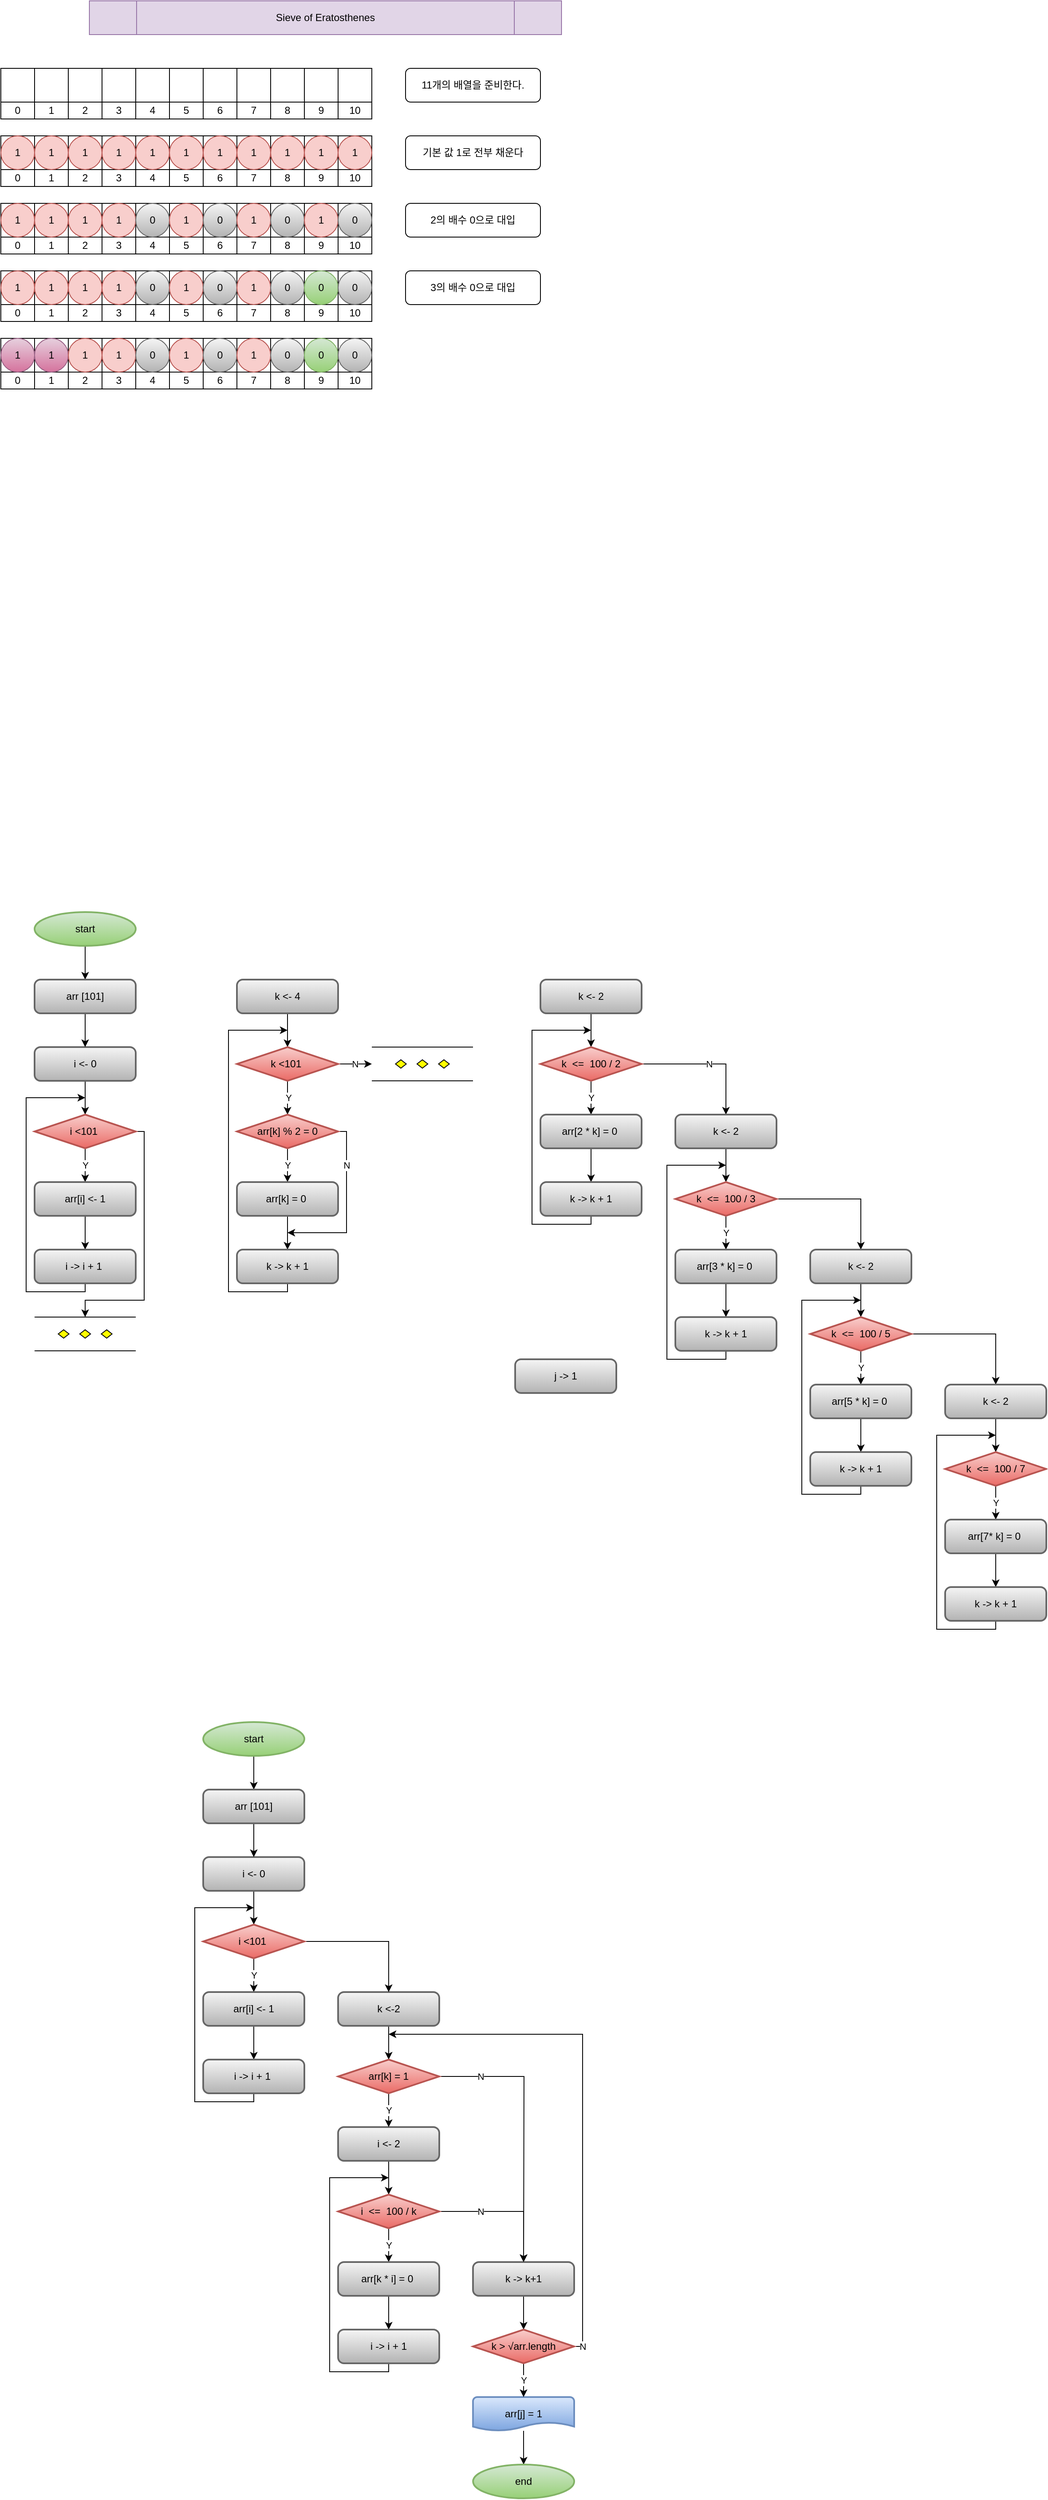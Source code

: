 <mxfile version="19.0.3" type="device"><diagram id="twWryWoqZ_xk3orUZ5Lu" name="Page-1"><mxGraphModel dx="1431" dy="825" grid="1" gridSize="10" guides="1" tooltips="1" connect="1" arrows="1" fold="1" page="1" pageScale="1" pageWidth="850" pageHeight="1100" math="0" shadow="0"><root><mxCell id="0"/><mxCell id="1" parent="0"/><mxCell id="_Xk-bJAE2_7DkqtTZj_q-1" value="Sieve of Eratosthenes" style="shape=process;whiteSpace=wrap;html=1;backgroundOutline=1;fillColor=#e1d5e7;strokeColor=#9673a6;" vertex="1" parent="1"><mxGeometry x="145" y="40" width="560" height="40" as="geometry"/></mxCell><mxCell id="_Xk-bJAE2_7DkqtTZj_q-2" value="" style="rounded=0;whiteSpace=wrap;html=1;" vertex="1" parent="1"><mxGeometry x="40" y="120" width="40" height="40" as="geometry"/></mxCell><mxCell id="_Xk-bJAE2_7DkqtTZj_q-3" value="0" style="rounded=0;whiteSpace=wrap;html=1;" vertex="1" parent="1"><mxGeometry x="40" y="160" width="40" height="20" as="geometry"/></mxCell><mxCell id="_Xk-bJAE2_7DkqtTZj_q-4" value="" style="rounded=0;whiteSpace=wrap;html=1;" vertex="1" parent="1"><mxGeometry x="80" y="120" width="40" height="40" as="geometry"/></mxCell><mxCell id="_Xk-bJAE2_7DkqtTZj_q-5" value="1" style="rounded=0;whiteSpace=wrap;html=1;" vertex="1" parent="1"><mxGeometry x="80" y="160" width="40" height="20" as="geometry"/></mxCell><mxCell id="_Xk-bJAE2_7DkqtTZj_q-6" value="" style="rounded=0;whiteSpace=wrap;html=1;" vertex="1" parent="1"><mxGeometry x="120" y="120" width="40" height="40" as="geometry"/></mxCell><mxCell id="_Xk-bJAE2_7DkqtTZj_q-7" value="2" style="rounded=0;whiteSpace=wrap;html=1;" vertex="1" parent="1"><mxGeometry x="120" y="160" width="40" height="20" as="geometry"/></mxCell><mxCell id="_Xk-bJAE2_7DkqtTZj_q-8" value="" style="rounded=0;whiteSpace=wrap;html=1;" vertex="1" parent="1"><mxGeometry x="160" y="120" width="40" height="40" as="geometry"/></mxCell><mxCell id="_Xk-bJAE2_7DkqtTZj_q-9" value="3" style="rounded=0;whiteSpace=wrap;html=1;" vertex="1" parent="1"><mxGeometry x="160" y="160" width="40" height="20" as="geometry"/></mxCell><mxCell id="_Xk-bJAE2_7DkqtTZj_q-10" value="" style="rounded=0;whiteSpace=wrap;html=1;" vertex="1" parent="1"><mxGeometry x="200" y="120" width="40" height="40" as="geometry"/></mxCell><mxCell id="_Xk-bJAE2_7DkqtTZj_q-11" value="4" style="rounded=0;whiteSpace=wrap;html=1;" vertex="1" parent="1"><mxGeometry x="200" y="160" width="40" height="20" as="geometry"/></mxCell><mxCell id="_Xk-bJAE2_7DkqtTZj_q-12" value="" style="rounded=0;whiteSpace=wrap;html=1;" vertex="1" parent="1"><mxGeometry x="240" y="120" width="40" height="40" as="geometry"/></mxCell><mxCell id="_Xk-bJAE2_7DkqtTZj_q-13" value="5" style="rounded=0;whiteSpace=wrap;html=1;" vertex="1" parent="1"><mxGeometry x="240" y="160" width="40" height="20" as="geometry"/></mxCell><mxCell id="_Xk-bJAE2_7DkqtTZj_q-14" value="" style="rounded=0;whiteSpace=wrap;html=1;" vertex="1" parent="1"><mxGeometry x="280" y="120" width="40" height="40" as="geometry"/></mxCell><mxCell id="_Xk-bJAE2_7DkqtTZj_q-15" value="6" style="rounded=0;whiteSpace=wrap;html=1;" vertex="1" parent="1"><mxGeometry x="280" y="160" width="40" height="20" as="geometry"/></mxCell><mxCell id="_Xk-bJAE2_7DkqtTZj_q-16" value="" style="rounded=0;whiteSpace=wrap;html=1;" vertex="1" parent="1"><mxGeometry x="320" y="120" width="40" height="40" as="geometry"/></mxCell><mxCell id="_Xk-bJAE2_7DkqtTZj_q-17" value="7" style="rounded=0;whiteSpace=wrap;html=1;" vertex="1" parent="1"><mxGeometry x="320" y="160" width="40" height="20" as="geometry"/></mxCell><mxCell id="_Xk-bJAE2_7DkqtTZj_q-18" value="" style="rounded=0;whiteSpace=wrap;html=1;" vertex="1" parent="1"><mxGeometry x="360" y="120" width="40" height="40" as="geometry"/></mxCell><mxCell id="_Xk-bJAE2_7DkqtTZj_q-19" value="8" style="rounded=0;whiteSpace=wrap;html=1;" vertex="1" parent="1"><mxGeometry x="360" y="160" width="40" height="20" as="geometry"/></mxCell><mxCell id="_Xk-bJAE2_7DkqtTZj_q-20" value="" style="rounded=0;whiteSpace=wrap;html=1;" vertex="1" parent="1"><mxGeometry x="400" y="120" width="40" height="40" as="geometry"/></mxCell><mxCell id="_Xk-bJAE2_7DkqtTZj_q-21" value="9" style="rounded=0;whiteSpace=wrap;html=1;" vertex="1" parent="1"><mxGeometry x="400" y="160" width="40" height="20" as="geometry"/></mxCell><mxCell id="_Xk-bJAE2_7DkqtTZj_q-22" value="" style="rounded=0;whiteSpace=wrap;html=1;" vertex="1" parent="1"><mxGeometry x="440" y="120" width="40" height="40" as="geometry"/></mxCell><mxCell id="_Xk-bJAE2_7DkqtTZj_q-23" value="10" style="rounded=0;whiteSpace=wrap;html=1;" vertex="1" parent="1"><mxGeometry x="440" y="160" width="40" height="20" as="geometry"/></mxCell><mxCell id="_Xk-bJAE2_7DkqtTZj_q-42" value="" style="rounded=0;whiteSpace=wrap;html=1;" vertex="1" parent="1"><mxGeometry x="40" y="200" width="40" height="40" as="geometry"/></mxCell><mxCell id="_Xk-bJAE2_7DkqtTZj_q-43" value="0" style="rounded=0;whiteSpace=wrap;html=1;" vertex="1" parent="1"><mxGeometry x="40" y="240" width="40" height="20" as="geometry"/></mxCell><mxCell id="_Xk-bJAE2_7DkqtTZj_q-44" value="" style="rounded=0;whiteSpace=wrap;html=1;" vertex="1" parent="1"><mxGeometry x="80" y="200" width="40" height="40" as="geometry"/></mxCell><mxCell id="_Xk-bJAE2_7DkqtTZj_q-45" value="1" style="rounded=0;whiteSpace=wrap;html=1;" vertex="1" parent="1"><mxGeometry x="80" y="240" width="40" height="20" as="geometry"/></mxCell><mxCell id="_Xk-bJAE2_7DkqtTZj_q-46" value="" style="rounded=0;whiteSpace=wrap;html=1;" vertex="1" parent="1"><mxGeometry x="120" y="200" width="40" height="40" as="geometry"/></mxCell><mxCell id="_Xk-bJAE2_7DkqtTZj_q-47" value="2" style="rounded=0;whiteSpace=wrap;html=1;" vertex="1" parent="1"><mxGeometry x="120" y="240" width="40" height="20" as="geometry"/></mxCell><mxCell id="_Xk-bJAE2_7DkqtTZj_q-48" value="" style="rounded=0;whiteSpace=wrap;html=1;" vertex="1" parent="1"><mxGeometry x="160" y="200" width="40" height="40" as="geometry"/></mxCell><mxCell id="_Xk-bJAE2_7DkqtTZj_q-49" value="3" style="rounded=0;whiteSpace=wrap;html=1;" vertex="1" parent="1"><mxGeometry x="160" y="240" width="40" height="20" as="geometry"/></mxCell><mxCell id="_Xk-bJAE2_7DkqtTZj_q-50" value="" style="rounded=0;whiteSpace=wrap;html=1;" vertex="1" parent="1"><mxGeometry x="200" y="200" width="40" height="40" as="geometry"/></mxCell><mxCell id="_Xk-bJAE2_7DkqtTZj_q-51" value="4" style="rounded=0;whiteSpace=wrap;html=1;" vertex="1" parent="1"><mxGeometry x="200" y="240" width="40" height="20" as="geometry"/></mxCell><mxCell id="_Xk-bJAE2_7DkqtTZj_q-52" value="" style="rounded=0;whiteSpace=wrap;html=1;" vertex="1" parent="1"><mxGeometry x="240" y="200" width="40" height="40" as="geometry"/></mxCell><mxCell id="_Xk-bJAE2_7DkqtTZj_q-53" value="5" style="rounded=0;whiteSpace=wrap;html=1;" vertex="1" parent="1"><mxGeometry x="240" y="240" width="40" height="20" as="geometry"/></mxCell><mxCell id="_Xk-bJAE2_7DkqtTZj_q-54" value="" style="rounded=0;whiteSpace=wrap;html=1;" vertex="1" parent="1"><mxGeometry x="280" y="200" width="40" height="40" as="geometry"/></mxCell><mxCell id="_Xk-bJAE2_7DkqtTZj_q-55" value="6" style="rounded=0;whiteSpace=wrap;html=1;" vertex="1" parent="1"><mxGeometry x="280" y="240" width="40" height="20" as="geometry"/></mxCell><mxCell id="_Xk-bJAE2_7DkqtTZj_q-56" value="" style="rounded=0;whiteSpace=wrap;html=1;" vertex="1" parent="1"><mxGeometry x="320" y="200" width="40" height="40" as="geometry"/></mxCell><mxCell id="_Xk-bJAE2_7DkqtTZj_q-57" value="7" style="rounded=0;whiteSpace=wrap;html=1;" vertex="1" parent="1"><mxGeometry x="320" y="240" width="40" height="20" as="geometry"/></mxCell><mxCell id="_Xk-bJAE2_7DkqtTZj_q-58" value="" style="rounded=0;whiteSpace=wrap;html=1;" vertex="1" parent="1"><mxGeometry x="360" y="200" width="40" height="40" as="geometry"/></mxCell><mxCell id="_Xk-bJAE2_7DkqtTZj_q-59" value="8" style="rounded=0;whiteSpace=wrap;html=1;" vertex="1" parent="1"><mxGeometry x="360" y="240" width="40" height="20" as="geometry"/></mxCell><mxCell id="_Xk-bJAE2_7DkqtTZj_q-60" value="" style="rounded=0;whiteSpace=wrap;html=1;" vertex="1" parent="1"><mxGeometry x="400" y="200" width="40" height="40" as="geometry"/></mxCell><mxCell id="_Xk-bJAE2_7DkqtTZj_q-61" value="9" style="rounded=0;whiteSpace=wrap;html=1;" vertex="1" parent="1"><mxGeometry x="400" y="240" width="40" height="20" as="geometry"/></mxCell><mxCell id="_Xk-bJAE2_7DkqtTZj_q-62" value="" style="rounded=0;whiteSpace=wrap;html=1;" vertex="1" parent="1"><mxGeometry x="440" y="200" width="40" height="40" as="geometry"/></mxCell><mxCell id="_Xk-bJAE2_7DkqtTZj_q-63" value="10" style="rounded=0;whiteSpace=wrap;html=1;" vertex="1" parent="1"><mxGeometry x="440" y="240" width="40" height="20" as="geometry"/></mxCell><mxCell id="_Xk-bJAE2_7DkqtTZj_q-64" value="1" style="ellipse;whiteSpace=wrap;html=1;aspect=fixed;fillColor=#f8cecc;strokeColor=#b85450;" vertex="1" parent="1"><mxGeometry x="40" y="200" width="40" height="40" as="geometry"/></mxCell><mxCell id="_Xk-bJAE2_7DkqtTZj_q-65" value="1" style="ellipse;whiteSpace=wrap;html=1;aspect=fixed;fillColor=#f8cecc;strokeColor=#b85450;" vertex="1" parent="1"><mxGeometry x="80" y="200" width="40" height="40" as="geometry"/></mxCell><mxCell id="_Xk-bJAE2_7DkqtTZj_q-66" value="1" style="ellipse;whiteSpace=wrap;html=1;aspect=fixed;fillColor=#f8cecc;strokeColor=#b85450;" vertex="1" parent="1"><mxGeometry x="120" y="200" width="40" height="40" as="geometry"/></mxCell><mxCell id="_Xk-bJAE2_7DkqtTZj_q-67" value="1" style="ellipse;whiteSpace=wrap;html=1;aspect=fixed;fillColor=#f8cecc;strokeColor=#b85450;" vertex="1" parent="1"><mxGeometry x="160" y="200" width="40" height="40" as="geometry"/></mxCell><mxCell id="_Xk-bJAE2_7DkqtTZj_q-68" value="1" style="ellipse;whiteSpace=wrap;html=1;aspect=fixed;fillColor=#f8cecc;strokeColor=#b85450;" vertex="1" parent="1"><mxGeometry x="200" y="200" width="40" height="40" as="geometry"/></mxCell><mxCell id="_Xk-bJAE2_7DkqtTZj_q-69" value="1" style="ellipse;whiteSpace=wrap;html=1;aspect=fixed;fillColor=#f8cecc;strokeColor=#b85450;" vertex="1" parent="1"><mxGeometry x="240" y="200" width="40" height="40" as="geometry"/></mxCell><mxCell id="_Xk-bJAE2_7DkqtTZj_q-70" value="1" style="ellipse;whiteSpace=wrap;html=1;aspect=fixed;fillColor=#f8cecc;strokeColor=#b85450;" vertex="1" parent="1"><mxGeometry x="280" y="200" width="40" height="40" as="geometry"/></mxCell><mxCell id="_Xk-bJAE2_7DkqtTZj_q-71" value="1" style="ellipse;whiteSpace=wrap;html=1;aspect=fixed;fillColor=#f8cecc;strokeColor=#b85450;" vertex="1" parent="1"><mxGeometry x="320" y="200" width="40" height="40" as="geometry"/></mxCell><mxCell id="_Xk-bJAE2_7DkqtTZj_q-72" value="1" style="ellipse;whiteSpace=wrap;html=1;aspect=fixed;fillColor=#f8cecc;strokeColor=#b85450;" vertex="1" parent="1"><mxGeometry x="360" y="200" width="40" height="40" as="geometry"/></mxCell><mxCell id="_Xk-bJAE2_7DkqtTZj_q-73" value="1" style="ellipse;whiteSpace=wrap;html=1;aspect=fixed;fillColor=#f8cecc;strokeColor=#b85450;" vertex="1" parent="1"><mxGeometry x="400" y="200" width="40" height="40" as="geometry"/></mxCell><mxCell id="_Xk-bJAE2_7DkqtTZj_q-74" value="1" style="ellipse;whiteSpace=wrap;html=1;aspect=fixed;fillColor=#f8cecc;strokeColor=#b85450;" vertex="1" parent="1"><mxGeometry x="440" y="200" width="40" height="40" as="geometry"/></mxCell><mxCell id="_Xk-bJAE2_7DkqtTZj_q-85" value="" style="rounded=0;whiteSpace=wrap;html=1;" vertex="1" parent="1"><mxGeometry x="40" y="280" width="40" height="40" as="geometry"/></mxCell><mxCell id="_Xk-bJAE2_7DkqtTZj_q-86" value="0" style="rounded=0;whiteSpace=wrap;html=1;" vertex="1" parent="1"><mxGeometry x="40" y="320" width="40" height="20" as="geometry"/></mxCell><mxCell id="_Xk-bJAE2_7DkqtTZj_q-87" value="" style="rounded=0;whiteSpace=wrap;html=1;" vertex="1" parent="1"><mxGeometry x="80" y="280" width="40" height="40" as="geometry"/></mxCell><mxCell id="_Xk-bJAE2_7DkqtTZj_q-88" value="1" style="rounded=0;whiteSpace=wrap;html=1;" vertex="1" parent="1"><mxGeometry x="80" y="320" width="40" height="20" as="geometry"/></mxCell><mxCell id="_Xk-bJAE2_7DkqtTZj_q-89" value="" style="rounded=0;whiteSpace=wrap;html=1;" vertex="1" parent="1"><mxGeometry x="120" y="280" width="40" height="40" as="geometry"/></mxCell><mxCell id="_Xk-bJAE2_7DkqtTZj_q-90" value="2" style="rounded=0;whiteSpace=wrap;html=1;" vertex="1" parent="1"><mxGeometry x="120" y="320" width="40" height="20" as="geometry"/></mxCell><mxCell id="_Xk-bJAE2_7DkqtTZj_q-91" value="" style="rounded=0;whiteSpace=wrap;html=1;" vertex="1" parent="1"><mxGeometry x="160" y="280" width="40" height="40" as="geometry"/></mxCell><mxCell id="_Xk-bJAE2_7DkqtTZj_q-92" value="3" style="rounded=0;whiteSpace=wrap;html=1;" vertex="1" parent="1"><mxGeometry x="160" y="320" width="40" height="20" as="geometry"/></mxCell><mxCell id="_Xk-bJAE2_7DkqtTZj_q-93" value="" style="rounded=0;whiteSpace=wrap;html=1;" vertex="1" parent="1"><mxGeometry x="200" y="280" width="40" height="40" as="geometry"/></mxCell><mxCell id="_Xk-bJAE2_7DkqtTZj_q-94" value="4" style="rounded=0;whiteSpace=wrap;html=1;" vertex="1" parent="1"><mxGeometry x="200" y="320" width="40" height="20" as="geometry"/></mxCell><mxCell id="_Xk-bJAE2_7DkqtTZj_q-95" value="" style="rounded=0;whiteSpace=wrap;html=1;" vertex="1" parent="1"><mxGeometry x="240" y="280" width="40" height="40" as="geometry"/></mxCell><mxCell id="_Xk-bJAE2_7DkqtTZj_q-96" value="5" style="rounded=0;whiteSpace=wrap;html=1;" vertex="1" parent="1"><mxGeometry x="240" y="320" width="40" height="20" as="geometry"/></mxCell><mxCell id="_Xk-bJAE2_7DkqtTZj_q-97" value="" style="rounded=0;whiteSpace=wrap;html=1;" vertex="1" parent="1"><mxGeometry x="280" y="280" width="40" height="40" as="geometry"/></mxCell><mxCell id="_Xk-bJAE2_7DkqtTZj_q-98" value="6" style="rounded=0;whiteSpace=wrap;html=1;" vertex="1" parent="1"><mxGeometry x="280" y="320" width="40" height="20" as="geometry"/></mxCell><mxCell id="_Xk-bJAE2_7DkqtTZj_q-99" value="" style="rounded=0;whiteSpace=wrap;html=1;" vertex="1" parent="1"><mxGeometry x="320" y="280" width="40" height="40" as="geometry"/></mxCell><mxCell id="_Xk-bJAE2_7DkqtTZj_q-100" value="7" style="rounded=0;whiteSpace=wrap;html=1;" vertex="1" parent="1"><mxGeometry x="320" y="320" width="40" height="20" as="geometry"/></mxCell><mxCell id="_Xk-bJAE2_7DkqtTZj_q-101" value="" style="rounded=0;whiteSpace=wrap;html=1;" vertex="1" parent="1"><mxGeometry x="360" y="280" width="40" height="40" as="geometry"/></mxCell><mxCell id="_Xk-bJAE2_7DkqtTZj_q-102" value="8" style="rounded=0;whiteSpace=wrap;html=1;" vertex="1" parent="1"><mxGeometry x="360" y="320" width="40" height="20" as="geometry"/></mxCell><mxCell id="_Xk-bJAE2_7DkqtTZj_q-103" value="" style="rounded=0;whiteSpace=wrap;html=1;" vertex="1" parent="1"><mxGeometry x="400" y="280" width="40" height="40" as="geometry"/></mxCell><mxCell id="_Xk-bJAE2_7DkqtTZj_q-104" value="9" style="rounded=0;whiteSpace=wrap;html=1;" vertex="1" parent="1"><mxGeometry x="400" y="320" width="40" height="20" as="geometry"/></mxCell><mxCell id="_Xk-bJAE2_7DkqtTZj_q-105" value="" style="rounded=0;whiteSpace=wrap;html=1;" vertex="1" parent="1"><mxGeometry x="440" y="280" width="40" height="40" as="geometry"/></mxCell><mxCell id="_Xk-bJAE2_7DkqtTZj_q-106" value="10" style="rounded=0;whiteSpace=wrap;html=1;" vertex="1" parent="1"><mxGeometry x="440" y="320" width="40" height="20" as="geometry"/></mxCell><mxCell id="_Xk-bJAE2_7DkqtTZj_q-107" value="1" style="ellipse;whiteSpace=wrap;html=1;aspect=fixed;fillColor=#f8cecc;strokeColor=#b85450;" vertex="1" parent="1"><mxGeometry x="40" y="280" width="40" height="40" as="geometry"/></mxCell><mxCell id="_Xk-bJAE2_7DkqtTZj_q-108" value="1" style="ellipse;whiteSpace=wrap;html=1;aspect=fixed;fillColor=#f8cecc;strokeColor=#b85450;" vertex="1" parent="1"><mxGeometry x="80" y="280" width="40" height="40" as="geometry"/></mxCell><mxCell id="_Xk-bJAE2_7DkqtTZj_q-109" value="1" style="ellipse;whiteSpace=wrap;html=1;aspect=fixed;fillColor=#f8cecc;strokeColor=#b85450;" vertex="1" parent="1"><mxGeometry x="120" y="280" width="40" height="40" as="geometry"/></mxCell><mxCell id="_Xk-bJAE2_7DkqtTZj_q-110" value="1" style="ellipse;whiteSpace=wrap;html=1;aspect=fixed;fillColor=#f8cecc;strokeColor=#b85450;" vertex="1" parent="1"><mxGeometry x="160" y="280" width="40" height="40" as="geometry"/></mxCell><mxCell id="_Xk-bJAE2_7DkqtTZj_q-111" value="0" style="ellipse;whiteSpace=wrap;html=1;aspect=fixed;fillColor=#f5f5f5;strokeColor=#666666;gradientColor=#b3b3b3;" vertex="1" parent="1"><mxGeometry x="200" y="280" width="40" height="40" as="geometry"/></mxCell><mxCell id="_Xk-bJAE2_7DkqtTZj_q-112" value="1" style="ellipse;whiteSpace=wrap;html=1;aspect=fixed;fillColor=#f8cecc;strokeColor=#b85450;" vertex="1" parent="1"><mxGeometry x="240" y="280" width="40" height="40" as="geometry"/></mxCell><mxCell id="_Xk-bJAE2_7DkqtTZj_q-113" value="0" style="ellipse;whiteSpace=wrap;html=1;aspect=fixed;fillColor=#f5f5f5;strokeColor=#666666;gradientColor=#b3b3b3;" vertex="1" parent="1"><mxGeometry x="280" y="280" width="40" height="40" as="geometry"/></mxCell><mxCell id="_Xk-bJAE2_7DkqtTZj_q-114" value="1" style="ellipse;whiteSpace=wrap;html=1;aspect=fixed;fillColor=#f8cecc;strokeColor=#b85450;" vertex="1" parent="1"><mxGeometry x="320" y="280" width="40" height="40" as="geometry"/></mxCell><mxCell id="_Xk-bJAE2_7DkqtTZj_q-115" value="0" style="ellipse;whiteSpace=wrap;html=1;aspect=fixed;fillColor=#f5f5f5;strokeColor=#666666;gradientColor=#b3b3b3;" vertex="1" parent="1"><mxGeometry x="360" y="280" width="40" height="40" as="geometry"/></mxCell><mxCell id="_Xk-bJAE2_7DkqtTZj_q-116" value="1" style="ellipse;whiteSpace=wrap;html=1;aspect=fixed;fillColor=#f8cecc;strokeColor=#b85450;" vertex="1" parent="1"><mxGeometry x="400" y="280" width="40" height="40" as="geometry"/></mxCell><mxCell id="_Xk-bJAE2_7DkqtTZj_q-117" value="0" style="ellipse;whiteSpace=wrap;html=1;aspect=fixed;fillColor=#f5f5f5;strokeColor=#666666;gradientColor=#b3b3b3;" vertex="1" parent="1"><mxGeometry x="440" y="280" width="40" height="40" as="geometry"/></mxCell><mxCell id="_Xk-bJAE2_7DkqtTZj_q-118" value="" style="rounded=0;whiteSpace=wrap;html=1;" vertex="1" parent="1"><mxGeometry x="40" y="360" width="40" height="40" as="geometry"/></mxCell><mxCell id="_Xk-bJAE2_7DkqtTZj_q-119" value="0" style="rounded=0;whiteSpace=wrap;html=1;" vertex="1" parent="1"><mxGeometry x="40" y="400" width="40" height="20" as="geometry"/></mxCell><mxCell id="_Xk-bJAE2_7DkqtTZj_q-120" value="" style="rounded=0;whiteSpace=wrap;html=1;" vertex="1" parent="1"><mxGeometry x="80" y="360" width="40" height="40" as="geometry"/></mxCell><mxCell id="_Xk-bJAE2_7DkqtTZj_q-121" value="1" style="rounded=0;whiteSpace=wrap;html=1;" vertex="1" parent="1"><mxGeometry x="80" y="400" width="40" height="20" as="geometry"/></mxCell><mxCell id="_Xk-bJAE2_7DkqtTZj_q-122" value="" style="rounded=0;whiteSpace=wrap;html=1;" vertex="1" parent="1"><mxGeometry x="120" y="360" width="40" height="40" as="geometry"/></mxCell><mxCell id="_Xk-bJAE2_7DkqtTZj_q-123" value="2" style="rounded=0;whiteSpace=wrap;html=1;" vertex="1" parent="1"><mxGeometry x="120" y="400" width="40" height="20" as="geometry"/></mxCell><mxCell id="_Xk-bJAE2_7DkqtTZj_q-124" value="" style="rounded=0;whiteSpace=wrap;html=1;" vertex="1" parent="1"><mxGeometry x="160" y="360" width="40" height="40" as="geometry"/></mxCell><mxCell id="_Xk-bJAE2_7DkqtTZj_q-125" value="3" style="rounded=0;whiteSpace=wrap;html=1;" vertex="1" parent="1"><mxGeometry x="160" y="400" width="40" height="20" as="geometry"/></mxCell><mxCell id="_Xk-bJAE2_7DkqtTZj_q-126" value="" style="rounded=0;whiteSpace=wrap;html=1;" vertex="1" parent="1"><mxGeometry x="200" y="360" width="40" height="40" as="geometry"/></mxCell><mxCell id="_Xk-bJAE2_7DkqtTZj_q-127" value="4" style="rounded=0;whiteSpace=wrap;html=1;" vertex="1" parent="1"><mxGeometry x="200" y="400" width="40" height="20" as="geometry"/></mxCell><mxCell id="_Xk-bJAE2_7DkqtTZj_q-128" value="" style="rounded=0;whiteSpace=wrap;html=1;" vertex="1" parent="1"><mxGeometry x="240" y="360" width="40" height="40" as="geometry"/></mxCell><mxCell id="_Xk-bJAE2_7DkqtTZj_q-129" value="5" style="rounded=0;whiteSpace=wrap;html=1;" vertex="1" parent="1"><mxGeometry x="240" y="400" width="40" height="20" as="geometry"/></mxCell><mxCell id="_Xk-bJAE2_7DkqtTZj_q-130" value="" style="rounded=0;whiteSpace=wrap;html=1;" vertex="1" parent="1"><mxGeometry x="280" y="360" width="40" height="40" as="geometry"/></mxCell><mxCell id="_Xk-bJAE2_7DkqtTZj_q-131" value="6" style="rounded=0;whiteSpace=wrap;html=1;" vertex="1" parent="1"><mxGeometry x="280" y="400" width="40" height="20" as="geometry"/></mxCell><mxCell id="_Xk-bJAE2_7DkqtTZj_q-132" value="" style="rounded=0;whiteSpace=wrap;html=1;" vertex="1" parent="1"><mxGeometry x="320" y="360" width="40" height="40" as="geometry"/></mxCell><mxCell id="_Xk-bJAE2_7DkqtTZj_q-133" value="7" style="rounded=0;whiteSpace=wrap;html=1;" vertex="1" parent="1"><mxGeometry x="320" y="400" width="40" height="20" as="geometry"/></mxCell><mxCell id="_Xk-bJAE2_7DkqtTZj_q-134" value="" style="rounded=0;whiteSpace=wrap;html=1;" vertex="1" parent="1"><mxGeometry x="360" y="360" width="40" height="40" as="geometry"/></mxCell><mxCell id="_Xk-bJAE2_7DkqtTZj_q-135" value="8" style="rounded=0;whiteSpace=wrap;html=1;" vertex="1" parent="1"><mxGeometry x="360" y="400" width="40" height="20" as="geometry"/></mxCell><mxCell id="_Xk-bJAE2_7DkqtTZj_q-136" value="" style="rounded=0;whiteSpace=wrap;html=1;" vertex="1" parent="1"><mxGeometry x="400" y="360" width="40" height="40" as="geometry"/></mxCell><mxCell id="_Xk-bJAE2_7DkqtTZj_q-137" value="9" style="rounded=0;whiteSpace=wrap;html=1;" vertex="1" parent="1"><mxGeometry x="400" y="400" width="40" height="20" as="geometry"/></mxCell><mxCell id="_Xk-bJAE2_7DkqtTZj_q-138" value="" style="rounded=0;whiteSpace=wrap;html=1;" vertex="1" parent="1"><mxGeometry x="440" y="360" width="40" height="40" as="geometry"/></mxCell><mxCell id="_Xk-bJAE2_7DkqtTZj_q-139" value="10" style="rounded=0;whiteSpace=wrap;html=1;" vertex="1" parent="1"><mxGeometry x="440" y="400" width="40" height="20" as="geometry"/></mxCell><mxCell id="_Xk-bJAE2_7DkqtTZj_q-140" value="1" style="ellipse;whiteSpace=wrap;html=1;aspect=fixed;fillColor=#f8cecc;strokeColor=#b85450;" vertex="1" parent="1"><mxGeometry x="40" y="360" width="40" height="40" as="geometry"/></mxCell><mxCell id="_Xk-bJAE2_7DkqtTZj_q-141" value="1" style="ellipse;whiteSpace=wrap;html=1;aspect=fixed;fillColor=#f8cecc;strokeColor=#b85450;" vertex="1" parent="1"><mxGeometry x="80" y="360" width="40" height="40" as="geometry"/></mxCell><mxCell id="_Xk-bJAE2_7DkqtTZj_q-142" value="1" style="ellipse;whiteSpace=wrap;html=1;aspect=fixed;fillColor=#f8cecc;strokeColor=#b85450;" vertex="1" parent="1"><mxGeometry x="120" y="360" width="40" height="40" as="geometry"/></mxCell><mxCell id="_Xk-bJAE2_7DkqtTZj_q-143" value="1" style="ellipse;whiteSpace=wrap;html=1;aspect=fixed;fillColor=#f8cecc;strokeColor=#b85450;" vertex="1" parent="1"><mxGeometry x="160" y="360" width="40" height="40" as="geometry"/></mxCell><mxCell id="_Xk-bJAE2_7DkqtTZj_q-144" value="0" style="ellipse;whiteSpace=wrap;html=1;aspect=fixed;fillColor=#f5f5f5;strokeColor=#666666;gradientColor=#b3b3b3;" vertex="1" parent="1"><mxGeometry x="200" y="360" width="40" height="40" as="geometry"/></mxCell><mxCell id="_Xk-bJAE2_7DkqtTZj_q-145" value="1" style="ellipse;whiteSpace=wrap;html=1;aspect=fixed;fillColor=#f8cecc;strokeColor=#b85450;" vertex="1" parent="1"><mxGeometry x="240" y="360" width="40" height="40" as="geometry"/></mxCell><mxCell id="_Xk-bJAE2_7DkqtTZj_q-146" value="0" style="ellipse;whiteSpace=wrap;html=1;aspect=fixed;fillColor=#f5f5f5;strokeColor=#666666;gradientColor=#b3b3b3;" vertex="1" parent="1"><mxGeometry x="280" y="360" width="40" height="40" as="geometry"/></mxCell><mxCell id="_Xk-bJAE2_7DkqtTZj_q-147" value="1" style="ellipse;whiteSpace=wrap;html=1;aspect=fixed;fillColor=#f8cecc;strokeColor=#b85450;" vertex="1" parent="1"><mxGeometry x="320" y="360" width="40" height="40" as="geometry"/></mxCell><mxCell id="_Xk-bJAE2_7DkqtTZj_q-148" value="0" style="ellipse;whiteSpace=wrap;html=1;aspect=fixed;fillColor=#f5f5f5;strokeColor=#666666;gradientColor=#b3b3b3;" vertex="1" parent="1"><mxGeometry x="360" y="360" width="40" height="40" as="geometry"/></mxCell><mxCell id="_Xk-bJAE2_7DkqtTZj_q-149" value="0" style="ellipse;whiteSpace=wrap;html=1;aspect=fixed;fillColor=#d5e8d4;strokeColor=#82b366;gradientColor=#97d077;" vertex="1" parent="1"><mxGeometry x="400" y="360" width="40" height="40" as="geometry"/></mxCell><mxCell id="_Xk-bJAE2_7DkqtTZj_q-150" value="0" style="ellipse;whiteSpace=wrap;html=1;aspect=fixed;fillColor=#f5f5f5;strokeColor=#666666;gradientColor=#b3b3b3;" vertex="1" parent="1"><mxGeometry x="440" y="360" width="40" height="40" as="geometry"/></mxCell><mxCell id="_Xk-bJAE2_7DkqtTZj_q-151" value="2의 배수 0으로 대입" style="rounded=1;whiteSpace=wrap;html=1;" vertex="1" parent="1"><mxGeometry x="520" y="280" width="160" height="40" as="geometry"/></mxCell><mxCell id="_Xk-bJAE2_7DkqtTZj_q-152" value="3의 배수 0으로 대입" style="rounded=1;whiteSpace=wrap;html=1;" vertex="1" parent="1"><mxGeometry x="520" y="360" width="160" height="40" as="geometry"/></mxCell><mxCell id="_Xk-bJAE2_7DkqtTZj_q-153" value="기본 값 1로 전부 채운다" style="rounded=1;whiteSpace=wrap;html=1;" vertex="1" parent="1"><mxGeometry x="520" y="200" width="160" height="40" as="geometry"/></mxCell><mxCell id="_Xk-bJAE2_7DkqtTZj_q-154" value="11개의 배열을 준비한다." style="rounded=1;whiteSpace=wrap;html=1;" vertex="1" parent="1"><mxGeometry x="520" y="120" width="160" height="40" as="geometry"/></mxCell><mxCell id="_Xk-bJAE2_7DkqtTZj_q-155" value="" style="rounded=0;whiteSpace=wrap;html=1;" vertex="1" parent="1"><mxGeometry x="40" y="440" width="40" height="40" as="geometry"/></mxCell><mxCell id="_Xk-bJAE2_7DkqtTZj_q-156" value="0" style="rounded=0;whiteSpace=wrap;html=1;" vertex="1" parent="1"><mxGeometry x="40" y="480" width="40" height="20" as="geometry"/></mxCell><mxCell id="_Xk-bJAE2_7DkqtTZj_q-157" value="" style="rounded=0;whiteSpace=wrap;html=1;" vertex="1" parent="1"><mxGeometry x="80" y="440" width="40" height="40" as="geometry"/></mxCell><mxCell id="_Xk-bJAE2_7DkqtTZj_q-158" value="1" style="rounded=0;whiteSpace=wrap;html=1;" vertex="1" parent="1"><mxGeometry x="80" y="480" width="40" height="20" as="geometry"/></mxCell><mxCell id="_Xk-bJAE2_7DkqtTZj_q-159" value="" style="rounded=0;whiteSpace=wrap;html=1;" vertex="1" parent="1"><mxGeometry x="120" y="440" width="40" height="40" as="geometry"/></mxCell><mxCell id="_Xk-bJAE2_7DkqtTZj_q-160" value="2" style="rounded=0;whiteSpace=wrap;html=1;" vertex="1" parent="1"><mxGeometry x="120" y="480" width="40" height="20" as="geometry"/></mxCell><mxCell id="_Xk-bJAE2_7DkqtTZj_q-161" value="" style="rounded=0;whiteSpace=wrap;html=1;" vertex="1" parent="1"><mxGeometry x="160" y="440" width="40" height="40" as="geometry"/></mxCell><mxCell id="_Xk-bJAE2_7DkqtTZj_q-162" value="3" style="rounded=0;whiteSpace=wrap;html=1;" vertex="1" parent="1"><mxGeometry x="160" y="480" width="40" height="20" as="geometry"/></mxCell><mxCell id="_Xk-bJAE2_7DkqtTZj_q-163" value="" style="rounded=0;whiteSpace=wrap;html=1;" vertex="1" parent="1"><mxGeometry x="200" y="440" width="40" height="40" as="geometry"/></mxCell><mxCell id="_Xk-bJAE2_7DkqtTZj_q-164" value="4" style="rounded=0;whiteSpace=wrap;html=1;" vertex="1" parent="1"><mxGeometry x="200" y="480" width="40" height="20" as="geometry"/></mxCell><mxCell id="_Xk-bJAE2_7DkqtTZj_q-165" value="" style="rounded=0;whiteSpace=wrap;html=1;" vertex="1" parent="1"><mxGeometry x="240" y="440" width="40" height="40" as="geometry"/></mxCell><mxCell id="_Xk-bJAE2_7DkqtTZj_q-166" value="5" style="rounded=0;whiteSpace=wrap;html=1;" vertex="1" parent="1"><mxGeometry x="240" y="480" width="40" height="20" as="geometry"/></mxCell><mxCell id="_Xk-bJAE2_7DkqtTZj_q-167" value="" style="rounded=0;whiteSpace=wrap;html=1;" vertex="1" parent="1"><mxGeometry x="280" y="440" width="40" height="40" as="geometry"/></mxCell><mxCell id="_Xk-bJAE2_7DkqtTZj_q-168" value="6" style="rounded=0;whiteSpace=wrap;html=1;" vertex="1" parent="1"><mxGeometry x="280" y="480" width="40" height="20" as="geometry"/></mxCell><mxCell id="_Xk-bJAE2_7DkqtTZj_q-169" value="" style="rounded=0;whiteSpace=wrap;html=1;" vertex="1" parent="1"><mxGeometry x="320" y="440" width="40" height="40" as="geometry"/></mxCell><mxCell id="_Xk-bJAE2_7DkqtTZj_q-170" value="7" style="rounded=0;whiteSpace=wrap;html=1;" vertex="1" parent="1"><mxGeometry x="320" y="480" width="40" height="20" as="geometry"/></mxCell><mxCell id="_Xk-bJAE2_7DkqtTZj_q-171" value="" style="rounded=0;whiteSpace=wrap;html=1;" vertex="1" parent="1"><mxGeometry x="360" y="440" width="40" height="40" as="geometry"/></mxCell><mxCell id="_Xk-bJAE2_7DkqtTZj_q-172" value="8" style="rounded=0;whiteSpace=wrap;html=1;" vertex="1" parent="1"><mxGeometry x="360" y="480" width="40" height="20" as="geometry"/></mxCell><mxCell id="_Xk-bJAE2_7DkqtTZj_q-173" value="" style="rounded=0;whiteSpace=wrap;html=1;" vertex="1" parent="1"><mxGeometry x="400" y="440" width="40" height="40" as="geometry"/></mxCell><mxCell id="_Xk-bJAE2_7DkqtTZj_q-174" value="9" style="rounded=0;whiteSpace=wrap;html=1;" vertex="1" parent="1"><mxGeometry x="400" y="480" width="40" height="20" as="geometry"/></mxCell><mxCell id="_Xk-bJAE2_7DkqtTZj_q-175" value="" style="rounded=0;whiteSpace=wrap;html=1;" vertex="1" parent="1"><mxGeometry x="440" y="440" width="40" height="40" as="geometry"/></mxCell><mxCell id="_Xk-bJAE2_7DkqtTZj_q-176" value="10" style="rounded=0;whiteSpace=wrap;html=1;" vertex="1" parent="1"><mxGeometry x="440" y="480" width="40" height="20" as="geometry"/></mxCell><mxCell id="_Xk-bJAE2_7DkqtTZj_q-177" value="1" style="ellipse;whiteSpace=wrap;html=1;aspect=fixed;fillColor=#e6d0de;strokeColor=#996185;gradientColor=#d5739d;" vertex="1" parent="1"><mxGeometry x="40" y="440" width="40" height="40" as="geometry"/></mxCell><mxCell id="_Xk-bJAE2_7DkqtTZj_q-178" value="1" style="ellipse;whiteSpace=wrap;html=1;aspect=fixed;fillColor=#e6d0de;strokeColor=#996185;gradientColor=#d5739d;" vertex="1" parent="1"><mxGeometry x="80" y="440" width="40" height="40" as="geometry"/></mxCell><mxCell id="_Xk-bJAE2_7DkqtTZj_q-179" value="1" style="ellipse;whiteSpace=wrap;html=1;aspect=fixed;fillColor=#f8cecc;strokeColor=#b85450;" vertex="1" parent="1"><mxGeometry x="120" y="440" width="40" height="40" as="geometry"/></mxCell><mxCell id="_Xk-bJAE2_7DkqtTZj_q-180" value="1" style="ellipse;whiteSpace=wrap;html=1;aspect=fixed;fillColor=#f8cecc;strokeColor=#b85450;" vertex="1" parent="1"><mxGeometry x="160" y="440" width="40" height="40" as="geometry"/></mxCell><mxCell id="_Xk-bJAE2_7DkqtTZj_q-181" value="0" style="ellipse;whiteSpace=wrap;html=1;aspect=fixed;fillColor=#f5f5f5;strokeColor=#666666;gradientColor=#b3b3b3;" vertex="1" parent="1"><mxGeometry x="200" y="440" width="40" height="40" as="geometry"/></mxCell><mxCell id="_Xk-bJAE2_7DkqtTZj_q-182" value="1" style="ellipse;whiteSpace=wrap;html=1;aspect=fixed;fillColor=#f8cecc;strokeColor=#b85450;" vertex="1" parent="1"><mxGeometry x="240" y="440" width="40" height="40" as="geometry"/></mxCell><mxCell id="_Xk-bJAE2_7DkqtTZj_q-183" value="0" style="ellipse;whiteSpace=wrap;html=1;aspect=fixed;fillColor=#f5f5f5;strokeColor=#666666;gradientColor=#b3b3b3;" vertex="1" parent="1"><mxGeometry x="280" y="440" width="40" height="40" as="geometry"/></mxCell><mxCell id="_Xk-bJAE2_7DkqtTZj_q-184" value="1" style="ellipse;whiteSpace=wrap;html=1;aspect=fixed;fillColor=#f8cecc;strokeColor=#b85450;" vertex="1" parent="1"><mxGeometry x="320" y="440" width="40" height="40" as="geometry"/></mxCell><mxCell id="_Xk-bJAE2_7DkqtTZj_q-185" value="0" style="ellipse;whiteSpace=wrap;html=1;aspect=fixed;fillColor=#f5f5f5;strokeColor=#666666;gradientColor=#b3b3b3;" vertex="1" parent="1"><mxGeometry x="360" y="440" width="40" height="40" as="geometry"/></mxCell><mxCell id="_Xk-bJAE2_7DkqtTZj_q-186" value="0" style="ellipse;whiteSpace=wrap;html=1;aspect=fixed;fillColor=#d5e8d4;strokeColor=#82b366;gradientColor=#97d077;" vertex="1" parent="1"><mxGeometry x="400" y="440" width="40" height="40" as="geometry"/></mxCell><mxCell id="_Xk-bJAE2_7DkqtTZj_q-187" value="0" style="ellipse;whiteSpace=wrap;html=1;aspect=fixed;fillColor=#f5f5f5;strokeColor=#666666;gradientColor=#b3b3b3;" vertex="1" parent="1"><mxGeometry x="440" y="440" width="40" height="40" as="geometry"/></mxCell><mxCell id="_Xk-bJAE2_7DkqtTZj_q-203" style="edgeStyle=orthogonalEdgeStyle;rounded=0;orthogonalLoop=1;jettySize=auto;html=1;" edge="1" parent="1" source="_Xk-bJAE2_7DkqtTZj_q-188" target="_Xk-bJAE2_7DkqtTZj_q-201"><mxGeometry relative="1" as="geometry"/></mxCell><mxCell id="_Xk-bJAE2_7DkqtTZj_q-188" value="start" style="strokeWidth=2;html=1;shape=mxgraph.flowchart.start_1;whiteSpace=wrap;fillColor=#d5e8d4;gradientColor=#97d077;strokeColor=#82b366;" vertex="1" parent="1"><mxGeometry x="80" y="1120" width="120" height="40" as="geometry"/></mxCell><mxCell id="_Xk-bJAE2_7DkqtTZj_q-200" style="edgeStyle=orthogonalEdgeStyle;rounded=0;orthogonalLoop=1;jettySize=auto;html=1;entryX=0.5;entryY=0;entryDx=0;entryDy=0;entryPerimeter=0;" edge="1" parent="1" source="_Xk-bJAE2_7DkqtTZj_q-189" target="_Xk-bJAE2_7DkqtTZj_q-194"><mxGeometry relative="1" as="geometry"/></mxCell><mxCell id="_Xk-bJAE2_7DkqtTZj_q-189" value="i &amp;lt;- 0" style="rounded=1;whiteSpace=wrap;html=1;absoluteArcSize=1;arcSize=14;strokeWidth=2;fillColor=#f5f5f5;gradientColor=#b3b3b3;strokeColor=#666666;" vertex="1" parent="1"><mxGeometry x="80" y="1280" width="120" height="40" as="geometry"/></mxCell><mxCell id="_Xk-bJAE2_7DkqtTZj_q-197" value="Y" style="edgeStyle=orthogonalEdgeStyle;rounded=0;orthogonalLoop=1;jettySize=auto;html=1;exitX=0.5;exitY=1;exitDx=0;exitDy=0;exitPerimeter=0;entryX=0.5;entryY=0;entryDx=0;entryDy=0;" edge="1" parent="1" source="_Xk-bJAE2_7DkqtTZj_q-194" target="_Xk-bJAE2_7DkqtTZj_q-195"><mxGeometry relative="1" as="geometry"/></mxCell><mxCell id="_Xk-bJAE2_7DkqtTZj_q-205" style="edgeStyle=orthogonalEdgeStyle;rounded=0;orthogonalLoop=1;jettySize=auto;html=1;entryX=0.5;entryY=0;entryDx=0;entryDy=0;" edge="1" parent="1" source="_Xk-bJAE2_7DkqtTZj_q-194"><mxGeometry relative="1" as="geometry"><mxPoint x="140" y="1600" as="targetPoint"/><Array as="points"><mxPoint x="210" y="1380"/><mxPoint x="210" y="1580"/><mxPoint x="140" y="1580"/></Array></mxGeometry></mxCell><mxCell id="_Xk-bJAE2_7DkqtTZj_q-194" value="i &amp;lt;101&amp;nbsp;" style="strokeWidth=2;html=1;shape=mxgraph.flowchart.decision;whiteSpace=wrap;fillColor=#f8cecc;gradientColor=#ea6b66;strokeColor=#b85450;" vertex="1" parent="1"><mxGeometry x="80" y="1360" width="120" height="40" as="geometry"/></mxCell><mxCell id="_Xk-bJAE2_7DkqtTZj_q-198" style="edgeStyle=orthogonalEdgeStyle;rounded=0;orthogonalLoop=1;jettySize=auto;html=1;entryX=0.5;entryY=0;entryDx=0;entryDy=0;" edge="1" parent="1" source="_Xk-bJAE2_7DkqtTZj_q-195" target="_Xk-bJAE2_7DkqtTZj_q-196"><mxGeometry relative="1" as="geometry"/></mxCell><mxCell id="_Xk-bJAE2_7DkqtTZj_q-195" value="arr[i] &amp;lt;- 1" style="rounded=1;whiteSpace=wrap;html=1;absoluteArcSize=1;arcSize=14;strokeWidth=2;fillColor=#f5f5f5;gradientColor=#b3b3b3;strokeColor=#666666;" vertex="1" parent="1"><mxGeometry x="80" y="1440" width="120" height="40" as="geometry"/></mxCell><mxCell id="_Xk-bJAE2_7DkqtTZj_q-199" style="edgeStyle=orthogonalEdgeStyle;rounded=0;orthogonalLoop=1;jettySize=auto;html=1;" edge="1" parent="1" source="_Xk-bJAE2_7DkqtTZj_q-196"><mxGeometry relative="1" as="geometry"><mxPoint x="140" y="1340" as="targetPoint"/><Array as="points"><mxPoint x="140" y="1570"/><mxPoint x="70" y="1570"/><mxPoint x="70" y="1340"/></Array></mxGeometry></mxCell><mxCell id="_Xk-bJAE2_7DkqtTZj_q-196" value="i -&amp;gt; i + 1&amp;nbsp;" style="rounded=1;whiteSpace=wrap;html=1;absoluteArcSize=1;arcSize=14;strokeWidth=2;fillColor=#f5f5f5;gradientColor=#b3b3b3;strokeColor=#666666;" vertex="1" parent="1"><mxGeometry x="80" y="1520" width="120" height="40" as="geometry"/></mxCell><mxCell id="_Xk-bJAE2_7DkqtTZj_q-202" style="edgeStyle=orthogonalEdgeStyle;rounded=0;orthogonalLoop=1;jettySize=auto;html=1;entryX=0.5;entryY=0;entryDx=0;entryDy=0;" edge="1" parent="1" source="_Xk-bJAE2_7DkqtTZj_q-201" target="_Xk-bJAE2_7DkqtTZj_q-189"><mxGeometry relative="1" as="geometry"/></mxCell><mxCell id="_Xk-bJAE2_7DkqtTZj_q-201" value="arr [101]" style="rounded=1;whiteSpace=wrap;html=1;absoluteArcSize=1;arcSize=14;strokeWidth=2;fillColor=#f5f5f5;gradientColor=#b3b3b3;strokeColor=#666666;" vertex="1" parent="1"><mxGeometry x="80" y="1200" width="120" height="40" as="geometry"/></mxCell><mxCell id="_Xk-bJAE2_7DkqtTZj_q-206" value="" style="verticalLabelPosition=bottom;verticalAlign=top;html=1;shape=mxgraph.flowchart.parallel_mode;pointerEvents=1" vertex="1" parent="1"><mxGeometry x="80" y="1600" width="120" height="40" as="geometry"/></mxCell><mxCell id="_Xk-bJAE2_7DkqtTZj_q-209" style="edgeStyle=orthogonalEdgeStyle;rounded=0;orthogonalLoop=1;jettySize=auto;html=1;entryX=0.5;entryY=0;entryDx=0;entryDy=0;entryPerimeter=0;" edge="1" parent="1" source="_Xk-bJAE2_7DkqtTZj_q-207" target="_Xk-bJAE2_7DkqtTZj_q-208"><mxGeometry relative="1" as="geometry"/></mxCell><mxCell id="_Xk-bJAE2_7DkqtTZj_q-207" value="k &amp;lt;- 4" style="rounded=1;whiteSpace=wrap;html=1;absoluteArcSize=1;arcSize=14;strokeWidth=2;fillColor=#f5f5f5;gradientColor=#b3b3b3;strokeColor=#666666;" vertex="1" parent="1"><mxGeometry x="320" y="1200" width="120" height="40" as="geometry"/></mxCell><mxCell id="_Xk-bJAE2_7DkqtTZj_q-210" value="Y" style="edgeStyle=orthogonalEdgeStyle;rounded=0;orthogonalLoop=1;jettySize=auto;html=1;" edge="1" parent="1" source="_Xk-bJAE2_7DkqtTZj_q-208"><mxGeometry relative="1" as="geometry"><mxPoint x="380" y="1360" as="targetPoint"/></mxGeometry></mxCell><mxCell id="_Xk-bJAE2_7DkqtTZj_q-221" value="N" style="edgeStyle=orthogonalEdgeStyle;rounded=0;orthogonalLoop=1;jettySize=auto;html=1;entryX=0;entryY=0.5;entryDx=0;entryDy=0;entryPerimeter=0;" edge="1" parent="1" source="_Xk-bJAE2_7DkqtTZj_q-208" target="_Xk-bJAE2_7DkqtTZj_q-220"><mxGeometry relative="1" as="geometry"/></mxCell><mxCell id="_Xk-bJAE2_7DkqtTZj_q-208" value="k &amp;lt;101&amp;nbsp;" style="strokeWidth=2;html=1;shape=mxgraph.flowchart.decision;whiteSpace=wrap;fillColor=#f8cecc;gradientColor=#ea6b66;strokeColor=#b85450;" vertex="1" parent="1"><mxGeometry x="320" y="1280" width="120" height="40" as="geometry"/></mxCell><mxCell id="_Xk-bJAE2_7DkqtTZj_q-214" value="Y" style="edgeStyle=orthogonalEdgeStyle;rounded=0;orthogonalLoop=1;jettySize=auto;html=1;entryX=0.5;entryY=0;entryDx=0;entryDy=0;" edge="1" parent="1" source="_Xk-bJAE2_7DkqtTZj_q-212" target="_Xk-bJAE2_7DkqtTZj_q-213"><mxGeometry relative="1" as="geometry"/></mxCell><mxCell id="_Xk-bJAE2_7DkqtTZj_q-217" value="N" style="edgeStyle=orthogonalEdgeStyle;rounded=0;orthogonalLoop=1;jettySize=auto;html=1;" edge="1" parent="1" source="_Xk-bJAE2_7DkqtTZj_q-212"><mxGeometry x="-0.5" relative="1" as="geometry"><mxPoint x="380" y="1500" as="targetPoint"/><Array as="points"><mxPoint x="450" y="1380"/><mxPoint x="450" y="1500"/><mxPoint x="380" y="1500"/></Array><mxPoint as="offset"/></mxGeometry></mxCell><mxCell id="_Xk-bJAE2_7DkqtTZj_q-212" value="arr[k] % 2 = 0" style="strokeWidth=2;html=1;shape=mxgraph.flowchart.decision;whiteSpace=wrap;fillColor=#f8cecc;gradientColor=#ea6b66;strokeColor=#b85450;" vertex="1" parent="1"><mxGeometry x="320" y="1360" width="120" height="40" as="geometry"/></mxCell><mxCell id="_Xk-bJAE2_7DkqtTZj_q-216" style="edgeStyle=orthogonalEdgeStyle;rounded=0;orthogonalLoop=1;jettySize=auto;html=1;entryX=0.5;entryY=0;entryDx=0;entryDy=0;" edge="1" parent="1" source="_Xk-bJAE2_7DkqtTZj_q-213" target="_Xk-bJAE2_7DkqtTZj_q-215"><mxGeometry relative="1" as="geometry"/></mxCell><mxCell id="_Xk-bJAE2_7DkqtTZj_q-213" value="arr[k] = 0&amp;nbsp;" style="rounded=1;whiteSpace=wrap;html=1;absoluteArcSize=1;arcSize=14;strokeWidth=2;fillColor=#f5f5f5;gradientColor=#b3b3b3;strokeColor=#666666;" vertex="1" parent="1"><mxGeometry x="320" y="1440" width="120" height="40" as="geometry"/></mxCell><mxCell id="_Xk-bJAE2_7DkqtTZj_q-218" style="edgeStyle=orthogonalEdgeStyle;rounded=0;orthogonalLoop=1;jettySize=auto;html=1;" edge="1" parent="1" source="_Xk-bJAE2_7DkqtTZj_q-215"><mxGeometry relative="1" as="geometry"><mxPoint x="380" y="1260" as="targetPoint"/><Array as="points"><mxPoint x="380" y="1570"/><mxPoint x="310" y="1570"/><mxPoint x="310" y="1260"/></Array></mxGeometry></mxCell><mxCell id="_Xk-bJAE2_7DkqtTZj_q-215" value="k -&amp;gt; k + 1" style="rounded=1;whiteSpace=wrap;html=1;absoluteArcSize=1;arcSize=14;strokeWidth=2;fillColor=#f5f5f5;gradientColor=#b3b3b3;strokeColor=#666666;" vertex="1" parent="1"><mxGeometry x="320" y="1520" width="120" height="40" as="geometry"/></mxCell><mxCell id="_Xk-bJAE2_7DkqtTZj_q-220" value="" style="verticalLabelPosition=bottom;verticalAlign=top;html=1;shape=mxgraph.flowchart.parallel_mode;pointerEvents=1" vertex="1" parent="1"><mxGeometry x="480" y="1280" width="120" height="40" as="geometry"/></mxCell><mxCell id="_Xk-bJAE2_7DkqtTZj_q-225" style="edgeStyle=orthogonalEdgeStyle;rounded=0;orthogonalLoop=1;jettySize=auto;html=1;entryX=0.5;entryY=0;entryDx=0;entryDy=0;entryPerimeter=0;" edge="1" parent="1" source="_Xk-bJAE2_7DkqtTZj_q-222" target="_Xk-bJAE2_7DkqtTZj_q-223"><mxGeometry relative="1" as="geometry"/></mxCell><mxCell id="_Xk-bJAE2_7DkqtTZj_q-222" value="k &amp;lt;- 2" style="rounded=1;whiteSpace=wrap;html=1;absoluteArcSize=1;arcSize=14;strokeWidth=2;fillColor=#f5f5f5;gradientColor=#b3b3b3;strokeColor=#666666;" vertex="1" parent="1"><mxGeometry x="680" y="1200" width="120" height="40" as="geometry"/></mxCell><mxCell id="_Xk-bJAE2_7DkqtTZj_q-232" value="Y" style="edgeStyle=orthogonalEdgeStyle;rounded=0;orthogonalLoop=1;jettySize=auto;html=1;entryX=0.5;entryY=0;entryDx=0;entryDy=0;" edge="1" parent="1" source="_Xk-bJAE2_7DkqtTZj_q-223" target="_Xk-bJAE2_7DkqtTZj_q-224"><mxGeometry relative="1" as="geometry"/></mxCell><mxCell id="_Xk-bJAE2_7DkqtTZj_q-233" value="N" style="edgeStyle=orthogonalEdgeStyle;rounded=0;orthogonalLoop=1;jettySize=auto;html=1;entryX=0.5;entryY=0;entryDx=0;entryDy=0;" edge="1" parent="1" source="_Xk-bJAE2_7DkqtTZj_q-223" target="_Xk-bJAE2_7DkqtTZj_q-235"><mxGeometry relative="1" as="geometry"><mxPoint x="840" y="1300" as="targetPoint"/></mxGeometry></mxCell><mxCell id="_Xk-bJAE2_7DkqtTZj_q-223" value="k&amp;nbsp; &amp;lt;=&amp;nbsp; 100 / 2" style="strokeWidth=2;html=1;shape=mxgraph.flowchart.decision;whiteSpace=wrap;fillColor=#f8cecc;gradientColor=#ea6b66;strokeColor=#b85450;" vertex="1" parent="1"><mxGeometry x="680" y="1280" width="120" height="40" as="geometry"/></mxCell><mxCell id="_Xk-bJAE2_7DkqtTZj_q-228" style="edgeStyle=orthogonalEdgeStyle;rounded=0;orthogonalLoop=1;jettySize=auto;html=1;entryX=0.5;entryY=0;entryDx=0;entryDy=0;" edge="1" parent="1" source="_Xk-bJAE2_7DkqtTZj_q-224" target="_Xk-bJAE2_7DkqtTZj_q-227"><mxGeometry relative="1" as="geometry"/></mxCell><mxCell id="_Xk-bJAE2_7DkqtTZj_q-224" value="arr[2 * k] = 0&amp;nbsp;" style="rounded=1;whiteSpace=wrap;html=1;absoluteArcSize=1;arcSize=14;strokeWidth=2;fillColor=#f5f5f5;gradientColor=#b3b3b3;strokeColor=#666666;" vertex="1" parent="1"><mxGeometry x="680" y="1360" width="120" height="40" as="geometry"/></mxCell><mxCell id="_Xk-bJAE2_7DkqtTZj_q-229" style="edgeStyle=orthogonalEdgeStyle;rounded=0;orthogonalLoop=1;jettySize=auto;html=1;" edge="1" parent="1" source="_Xk-bJAE2_7DkqtTZj_q-227"><mxGeometry relative="1" as="geometry"><mxPoint x="740" y="1260" as="targetPoint"/><Array as="points"><mxPoint x="740" y="1490"/><mxPoint x="670" y="1490"/><mxPoint x="670" y="1260"/></Array></mxGeometry></mxCell><mxCell id="_Xk-bJAE2_7DkqtTZj_q-227" value="k -&amp;gt; k + 1" style="rounded=1;whiteSpace=wrap;html=1;absoluteArcSize=1;arcSize=14;strokeWidth=2;fillColor=#f5f5f5;gradientColor=#b3b3b3;strokeColor=#666666;" vertex="1" parent="1"><mxGeometry x="680" y="1440" width="120" height="40" as="geometry"/></mxCell><mxCell id="_Xk-bJAE2_7DkqtTZj_q-234" style="edgeStyle=orthogonalEdgeStyle;rounded=0;orthogonalLoop=1;jettySize=auto;html=1;entryX=0.5;entryY=0;entryDx=0;entryDy=0;entryPerimeter=0;" edge="1" parent="1" source="_Xk-bJAE2_7DkqtTZj_q-235" target="_Xk-bJAE2_7DkqtTZj_q-237"><mxGeometry relative="1" as="geometry"/></mxCell><mxCell id="_Xk-bJAE2_7DkqtTZj_q-235" value="k &amp;lt;- 2" style="rounded=1;whiteSpace=wrap;html=1;absoluteArcSize=1;arcSize=14;strokeWidth=2;fillColor=#f5f5f5;gradientColor=#b3b3b3;strokeColor=#666666;" vertex="1" parent="1"><mxGeometry x="840" y="1360" width="120" height="40" as="geometry"/></mxCell><mxCell id="_Xk-bJAE2_7DkqtTZj_q-236" value="Y" style="edgeStyle=orthogonalEdgeStyle;rounded=0;orthogonalLoop=1;jettySize=auto;html=1;entryX=0.5;entryY=0;entryDx=0;entryDy=0;" edge="1" parent="1" source="_Xk-bJAE2_7DkqtTZj_q-237" target="_Xk-bJAE2_7DkqtTZj_q-239"><mxGeometry relative="1" as="geometry"/></mxCell><mxCell id="_Xk-bJAE2_7DkqtTZj_q-250" style="edgeStyle=orthogonalEdgeStyle;rounded=0;orthogonalLoop=1;jettySize=auto;html=1;entryX=0.5;entryY=0;entryDx=0;entryDy=0;" edge="1" parent="1" source="_Xk-bJAE2_7DkqtTZj_q-237" target="_Xk-bJAE2_7DkqtTZj_q-243"><mxGeometry relative="1" as="geometry"/></mxCell><mxCell id="_Xk-bJAE2_7DkqtTZj_q-237" value="k&amp;nbsp; &amp;lt;=&amp;nbsp; 100 / 3" style="strokeWidth=2;html=1;shape=mxgraph.flowchart.decision;whiteSpace=wrap;fillColor=#f8cecc;gradientColor=#ea6b66;strokeColor=#b85450;" vertex="1" parent="1"><mxGeometry x="840" y="1440" width="120" height="40" as="geometry"/></mxCell><mxCell id="_Xk-bJAE2_7DkqtTZj_q-238" style="edgeStyle=orthogonalEdgeStyle;rounded=0;orthogonalLoop=1;jettySize=auto;html=1;entryX=0.5;entryY=0;entryDx=0;entryDy=0;" edge="1" parent="1" source="_Xk-bJAE2_7DkqtTZj_q-239" target="_Xk-bJAE2_7DkqtTZj_q-241"><mxGeometry relative="1" as="geometry"/></mxCell><mxCell id="_Xk-bJAE2_7DkqtTZj_q-239" value="arr[3 * k] = 0&amp;nbsp;" style="rounded=1;whiteSpace=wrap;html=1;absoluteArcSize=1;arcSize=14;strokeWidth=2;fillColor=#f5f5f5;gradientColor=#b3b3b3;strokeColor=#666666;" vertex="1" parent="1"><mxGeometry x="840" y="1520" width="120" height="40" as="geometry"/></mxCell><mxCell id="_Xk-bJAE2_7DkqtTZj_q-240" style="edgeStyle=orthogonalEdgeStyle;rounded=0;orthogonalLoop=1;jettySize=auto;html=1;" edge="1" parent="1" source="_Xk-bJAE2_7DkqtTZj_q-241"><mxGeometry relative="1" as="geometry"><mxPoint x="900" y="1420" as="targetPoint"/><Array as="points"><mxPoint x="900" y="1650"/><mxPoint x="830" y="1650"/><mxPoint x="830" y="1420"/></Array></mxGeometry></mxCell><mxCell id="_Xk-bJAE2_7DkqtTZj_q-241" value="k -&amp;gt; k + 1" style="rounded=1;whiteSpace=wrap;html=1;absoluteArcSize=1;arcSize=14;strokeWidth=2;fillColor=#f5f5f5;gradientColor=#b3b3b3;strokeColor=#666666;" vertex="1" parent="1"><mxGeometry x="840" y="1600" width="120" height="40" as="geometry"/></mxCell><mxCell id="_Xk-bJAE2_7DkqtTZj_q-242" style="edgeStyle=orthogonalEdgeStyle;rounded=0;orthogonalLoop=1;jettySize=auto;html=1;entryX=0.5;entryY=0;entryDx=0;entryDy=0;entryPerimeter=0;" edge="1" parent="1" source="_Xk-bJAE2_7DkqtTZj_q-243" target="_Xk-bJAE2_7DkqtTZj_q-245"><mxGeometry relative="1" as="geometry"/></mxCell><mxCell id="_Xk-bJAE2_7DkqtTZj_q-243" value="k &amp;lt;- 2" style="rounded=1;whiteSpace=wrap;html=1;absoluteArcSize=1;arcSize=14;strokeWidth=2;fillColor=#f5f5f5;gradientColor=#b3b3b3;strokeColor=#666666;" vertex="1" parent="1"><mxGeometry x="1000" y="1520" width="120" height="40" as="geometry"/></mxCell><mxCell id="_Xk-bJAE2_7DkqtTZj_q-244" value="Y" style="edgeStyle=orthogonalEdgeStyle;rounded=0;orthogonalLoop=1;jettySize=auto;html=1;entryX=0.5;entryY=0;entryDx=0;entryDy=0;" edge="1" parent="1" source="_Xk-bJAE2_7DkqtTZj_q-245" target="_Xk-bJAE2_7DkqtTZj_q-247"><mxGeometry relative="1" as="geometry"/></mxCell><mxCell id="_Xk-bJAE2_7DkqtTZj_q-259" style="edgeStyle=orthogonalEdgeStyle;rounded=0;orthogonalLoop=1;jettySize=auto;html=1;entryX=0.5;entryY=0;entryDx=0;entryDy=0;" edge="1" parent="1" source="_Xk-bJAE2_7DkqtTZj_q-245" target="_Xk-bJAE2_7DkqtTZj_q-252"><mxGeometry relative="1" as="geometry"/></mxCell><mxCell id="_Xk-bJAE2_7DkqtTZj_q-245" value="k&amp;nbsp; &amp;lt;=&amp;nbsp; 100 / 5" style="strokeWidth=2;html=1;shape=mxgraph.flowchart.decision;whiteSpace=wrap;fillColor=#f8cecc;gradientColor=#ea6b66;strokeColor=#b85450;" vertex="1" parent="1"><mxGeometry x="1000" y="1600" width="120" height="40" as="geometry"/></mxCell><mxCell id="_Xk-bJAE2_7DkqtTZj_q-246" style="edgeStyle=orthogonalEdgeStyle;rounded=0;orthogonalLoop=1;jettySize=auto;html=1;entryX=0.5;entryY=0;entryDx=0;entryDy=0;" edge="1" parent="1" source="_Xk-bJAE2_7DkqtTZj_q-247" target="_Xk-bJAE2_7DkqtTZj_q-249"><mxGeometry relative="1" as="geometry"/></mxCell><mxCell id="_Xk-bJAE2_7DkqtTZj_q-247" value="arr[5 * k] = 0&amp;nbsp;" style="rounded=1;whiteSpace=wrap;html=1;absoluteArcSize=1;arcSize=14;strokeWidth=2;fillColor=#f5f5f5;gradientColor=#b3b3b3;strokeColor=#666666;" vertex="1" parent="1"><mxGeometry x="1000" y="1680" width="120" height="40" as="geometry"/></mxCell><mxCell id="_Xk-bJAE2_7DkqtTZj_q-248" style="edgeStyle=orthogonalEdgeStyle;rounded=0;orthogonalLoop=1;jettySize=auto;html=1;" edge="1" parent="1" source="_Xk-bJAE2_7DkqtTZj_q-249"><mxGeometry relative="1" as="geometry"><mxPoint x="1060" y="1580" as="targetPoint"/><Array as="points"><mxPoint x="1060" y="1810"/><mxPoint x="990" y="1810"/><mxPoint x="990" y="1580"/></Array></mxGeometry></mxCell><mxCell id="_Xk-bJAE2_7DkqtTZj_q-249" value="k -&amp;gt; k + 1" style="rounded=1;whiteSpace=wrap;html=1;absoluteArcSize=1;arcSize=14;strokeWidth=2;fillColor=#f5f5f5;gradientColor=#b3b3b3;strokeColor=#666666;" vertex="1" parent="1"><mxGeometry x="1000" y="1760" width="120" height="40" as="geometry"/></mxCell><mxCell id="_Xk-bJAE2_7DkqtTZj_q-251" style="edgeStyle=orthogonalEdgeStyle;rounded=0;orthogonalLoop=1;jettySize=auto;html=1;entryX=0.5;entryY=0;entryDx=0;entryDy=0;entryPerimeter=0;" edge="1" parent="1" source="_Xk-bJAE2_7DkqtTZj_q-252" target="_Xk-bJAE2_7DkqtTZj_q-254"><mxGeometry relative="1" as="geometry"/></mxCell><mxCell id="_Xk-bJAE2_7DkqtTZj_q-252" value="k &amp;lt;- 2" style="rounded=1;whiteSpace=wrap;html=1;absoluteArcSize=1;arcSize=14;strokeWidth=2;fillColor=#f5f5f5;gradientColor=#b3b3b3;strokeColor=#666666;" vertex="1" parent="1"><mxGeometry x="1160" y="1680" width="120" height="40" as="geometry"/></mxCell><mxCell id="_Xk-bJAE2_7DkqtTZj_q-253" value="Y" style="edgeStyle=orthogonalEdgeStyle;rounded=0;orthogonalLoop=1;jettySize=auto;html=1;entryX=0.5;entryY=0;entryDx=0;entryDy=0;" edge="1" parent="1" source="_Xk-bJAE2_7DkqtTZj_q-254" target="_Xk-bJAE2_7DkqtTZj_q-256"><mxGeometry relative="1" as="geometry"/></mxCell><mxCell id="_Xk-bJAE2_7DkqtTZj_q-254" value="k&amp;nbsp; &amp;lt;=&amp;nbsp; 100 / 7" style="strokeWidth=2;html=1;shape=mxgraph.flowchart.decision;whiteSpace=wrap;fillColor=#f8cecc;gradientColor=#ea6b66;strokeColor=#b85450;" vertex="1" parent="1"><mxGeometry x="1160" y="1760" width="120" height="40" as="geometry"/></mxCell><mxCell id="_Xk-bJAE2_7DkqtTZj_q-255" style="edgeStyle=orthogonalEdgeStyle;rounded=0;orthogonalLoop=1;jettySize=auto;html=1;entryX=0.5;entryY=0;entryDx=0;entryDy=0;" edge="1" parent="1" source="_Xk-bJAE2_7DkqtTZj_q-256" target="_Xk-bJAE2_7DkqtTZj_q-258"><mxGeometry relative="1" as="geometry"/></mxCell><mxCell id="_Xk-bJAE2_7DkqtTZj_q-256" value="arr[7* k] = 0&amp;nbsp;" style="rounded=1;whiteSpace=wrap;html=1;absoluteArcSize=1;arcSize=14;strokeWidth=2;fillColor=#f5f5f5;gradientColor=#b3b3b3;strokeColor=#666666;" vertex="1" parent="1"><mxGeometry x="1160" y="1840" width="120" height="40" as="geometry"/></mxCell><mxCell id="_Xk-bJAE2_7DkqtTZj_q-257" style="edgeStyle=orthogonalEdgeStyle;rounded=0;orthogonalLoop=1;jettySize=auto;html=1;" edge="1" parent="1" source="_Xk-bJAE2_7DkqtTZj_q-258"><mxGeometry relative="1" as="geometry"><mxPoint x="1220" y="1740" as="targetPoint"/><Array as="points"><mxPoint x="1220" y="1970"/><mxPoint x="1150" y="1970"/><mxPoint x="1150" y="1740"/></Array></mxGeometry></mxCell><mxCell id="_Xk-bJAE2_7DkqtTZj_q-258" value="k -&amp;gt; k + 1" style="rounded=1;whiteSpace=wrap;html=1;absoluteArcSize=1;arcSize=14;strokeWidth=2;fillColor=#f5f5f5;gradientColor=#b3b3b3;strokeColor=#666666;" vertex="1" parent="1"><mxGeometry x="1160" y="1920" width="120" height="40" as="geometry"/></mxCell><mxCell id="_Xk-bJAE2_7DkqtTZj_q-260" style="edgeStyle=orthogonalEdgeStyle;rounded=0;orthogonalLoop=1;jettySize=auto;html=1;entryX=0.5;entryY=0;entryDx=0;entryDy=0;entryPerimeter=0;" edge="1" parent="1" source="_Xk-bJAE2_7DkqtTZj_q-261" target="_Xk-bJAE2_7DkqtTZj_q-263"><mxGeometry relative="1" as="geometry"/></mxCell><mxCell id="_Xk-bJAE2_7DkqtTZj_q-261" value="i &amp;lt;- 2" style="rounded=1;whiteSpace=wrap;html=1;absoluteArcSize=1;arcSize=14;strokeWidth=2;fillColor=#f5f5f5;gradientColor=#b3b3b3;strokeColor=#666666;" vertex="1" parent="1"><mxGeometry x="440" y="2560" width="120" height="40" as="geometry"/></mxCell><mxCell id="_Xk-bJAE2_7DkqtTZj_q-262" value="Y" style="edgeStyle=orthogonalEdgeStyle;rounded=0;orthogonalLoop=1;jettySize=auto;html=1;entryX=0.5;entryY=0;entryDx=0;entryDy=0;" edge="1" parent="1" source="_Xk-bJAE2_7DkqtTZj_q-263" target="_Xk-bJAE2_7DkqtTZj_q-265"><mxGeometry relative="1" as="geometry"/></mxCell><mxCell id="_Xk-bJAE2_7DkqtTZj_q-275" value="N" style="edgeStyle=orthogonalEdgeStyle;rounded=0;orthogonalLoop=1;jettySize=auto;html=1;entryX=0.5;entryY=0;entryDx=0;entryDy=0;" edge="1" parent="1" source="_Xk-bJAE2_7DkqtTZj_q-263" target="_Xk-bJAE2_7DkqtTZj_q-273"><mxGeometry x="-0.374" relative="1" as="geometry"><mxPoint x="-1" as="offset"/></mxGeometry></mxCell><mxCell id="_Xk-bJAE2_7DkqtTZj_q-263" value="i&amp;nbsp; &amp;lt;=&amp;nbsp; 100 / k" style="strokeWidth=2;html=1;shape=mxgraph.flowchart.decision;whiteSpace=wrap;fillColor=#f8cecc;gradientColor=#ea6b66;strokeColor=#b85450;" vertex="1" parent="1"><mxGeometry x="440" y="2640" width="120" height="40" as="geometry"/></mxCell><mxCell id="_Xk-bJAE2_7DkqtTZj_q-264" style="edgeStyle=orthogonalEdgeStyle;rounded=0;orthogonalLoop=1;jettySize=auto;html=1;entryX=0.5;entryY=0;entryDx=0;entryDy=0;" edge="1" parent="1" source="_Xk-bJAE2_7DkqtTZj_q-265" target="_Xk-bJAE2_7DkqtTZj_q-267"><mxGeometry relative="1" as="geometry"/></mxCell><mxCell id="_Xk-bJAE2_7DkqtTZj_q-265" value="arr[k * i] = 0&amp;nbsp;" style="rounded=1;whiteSpace=wrap;html=1;absoluteArcSize=1;arcSize=14;strokeWidth=2;fillColor=#f5f5f5;gradientColor=#b3b3b3;strokeColor=#666666;" vertex="1" parent="1"><mxGeometry x="440" y="2720" width="120" height="40" as="geometry"/></mxCell><mxCell id="_Xk-bJAE2_7DkqtTZj_q-266" style="edgeStyle=orthogonalEdgeStyle;rounded=0;orthogonalLoop=1;jettySize=auto;html=1;" edge="1" parent="1" source="_Xk-bJAE2_7DkqtTZj_q-267"><mxGeometry relative="1" as="geometry"><mxPoint x="500" y="2620" as="targetPoint"/><Array as="points"><mxPoint x="500" y="2850"/><mxPoint x="430" y="2850"/><mxPoint x="430" y="2620"/></Array></mxGeometry></mxCell><mxCell id="_Xk-bJAE2_7DkqtTZj_q-267" value="i -&amp;gt; i + 1" style="rounded=1;whiteSpace=wrap;html=1;absoluteArcSize=1;arcSize=14;strokeWidth=2;fillColor=#f5f5f5;gradientColor=#b3b3b3;strokeColor=#666666;" vertex="1" parent="1"><mxGeometry x="440" y="2800" width="120" height="40" as="geometry"/></mxCell><mxCell id="_Xk-bJAE2_7DkqtTZj_q-269" value="j -&amp;gt; 1" style="rounded=1;whiteSpace=wrap;html=1;absoluteArcSize=1;arcSize=14;strokeWidth=2;fillColor=#f5f5f5;gradientColor=#b3b3b3;strokeColor=#666666;" vertex="1" parent="1"><mxGeometry x="650" y="1650" width="120" height="40" as="geometry"/></mxCell><mxCell id="_Xk-bJAE2_7DkqtTZj_q-313" style="edgeStyle=orthogonalEdgeStyle;rounded=0;orthogonalLoop=1;jettySize=auto;html=1;entryX=0.5;entryY=0;entryDx=0;entryDy=0;entryPerimeter=0;" edge="1" parent="1" source="_Xk-bJAE2_7DkqtTZj_q-273" target="_Xk-bJAE2_7DkqtTZj_q-312"><mxGeometry relative="1" as="geometry"/></mxCell><mxCell id="_Xk-bJAE2_7DkqtTZj_q-273" value="k -&amp;gt; k+1" style="rounded=1;whiteSpace=wrap;html=1;absoluteArcSize=1;arcSize=14;strokeWidth=2;fillColor=#f5f5f5;gradientColor=#b3b3b3;strokeColor=#666666;" vertex="1" parent="1"><mxGeometry x="600" y="2720" width="120" height="40" as="geometry"/></mxCell><mxCell id="_Xk-bJAE2_7DkqtTZj_q-291" style="edgeStyle=orthogonalEdgeStyle;rounded=0;orthogonalLoop=1;jettySize=auto;html=1;entryX=0.5;entryY=0;entryDx=0;entryDy=0;entryPerimeter=0;" edge="1" parent="1" source="_Xk-bJAE2_7DkqtTZj_q-276"><mxGeometry relative="1" as="geometry"><mxPoint x="500" y="2480" as="targetPoint"/></mxGeometry></mxCell><mxCell id="_Xk-bJAE2_7DkqtTZj_q-276" value="k &amp;lt;-2" style="rounded=1;whiteSpace=wrap;html=1;absoluteArcSize=1;arcSize=14;strokeWidth=2;fillColor=#f5f5f5;gradientColor=#b3b3b3;strokeColor=#666666;" vertex="1" parent="1"><mxGeometry x="440" y="2400" width="120" height="40" as="geometry"/></mxCell><mxCell id="_Xk-bJAE2_7DkqtTZj_q-287" value="Y" style="edgeStyle=orthogonalEdgeStyle;rounded=0;orthogonalLoop=1;jettySize=auto;html=1;entryX=0.5;entryY=0;entryDx=0;entryDy=0;" edge="1" parent="1" source="_Xk-bJAE2_7DkqtTZj_q-285" target="_Xk-bJAE2_7DkqtTZj_q-261"><mxGeometry relative="1" as="geometry"/></mxCell><mxCell id="_Xk-bJAE2_7DkqtTZj_q-288" value="N" style="edgeStyle=orthogonalEdgeStyle;rounded=0;orthogonalLoop=1;jettySize=auto;html=1;" edge="1" parent="1" source="_Xk-bJAE2_7DkqtTZj_q-285"><mxGeometry x="-0.687" relative="1" as="geometry"><mxPoint x="660" y="2720" as="targetPoint"/><mxPoint x="-1" as="offset"/></mxGeometry></mxCell><mxCell id="_Xk-bJAE2_7DkqtTZj_q-285" value="arr[k] = 1" style="strokeWidth=2;html=1;shape=mxgraph.flowchart.decision;whiteSpace=wrap;fillColor=#f8cecc;gradientColor=#ea6b66;strokeColor=#b85450;" vertex="1" parent="1"><mxGeometry x="440" y="2480" width="120" height="40" as="geometry"/></mxCell><mxCell id="_Xk-bJAE2_7DkqtTZj_q-297" style="edgeStyle=orthogonalEdgeStyle;rounded=0;orthogonalLoop=1;jettySize=auto;html=1;entryX=0.5;entryY=0;entryDx=0;entryDy=0;entryPerimeter=0;" edge="1" parent="1" source="_Xk-bJAE2_7DkqtTZj_q-293" target="_Xk-bJAE2_7DkqtTZj_q-296"><mxGeometry relative="1" as="geometry"/></mxCell><mxCell id="_Xk-bJAE2_7DkqtTZj_q-293" value="arr[j] = 1" style="strokeWidth=2;html=1;shape=mxgraph.flowchart.document2;whiteSpace=wrap;size=0.25;fillColor=#dae8fc;gradientColor=#7ea6e0;strokeColor=#6c8ebf;" vertex="1" parent="1"><mxGeometry x="600" y="2880" width="120" height="40" as="geometry"/></mxCell><mxCell id="_Xk-bJAE2_7DkqtTZj_q-296" value="end" style="strokeWidth=2;html=1;shape=mxgraph.flowchart.start_1;whiteSpace=wrap;fillColor=#d5e8d4;gradientColor=#97d077;strokeColor=#82b366;" vertex="1" parent="1"><mxGeometry x="600.06" y="2960" width="120" height="40" as="geometry"/></mxCell><mxCell id="_Xk-bJAE2_7DkqtTZj_q-299" style="edgeStyle=orthogonalEdgeStyle;rounded=0;orthogonalLoop=1;jettySize=auto;html=1;" edge="1" parent="1" source="_Xk-bJAE2_7DkqtTZj_q-300" target="_Xk-bJAE2_7DkqtTZj_q-310"><mxGeometry relative="1" as="geometry"/></mxCell><mxCell id="_Xk-bJAE2_7DkqtTZj_q-300" value="start" style="strokeWidth=2;html=1;shape=mxgraph.flowchart.start_1;whiteSpace=wrap;fillColor=#d5e8d4;gradientColor=#97d077;strokeColor=#82b366;" vertex="1" parent="1"><mxGeometry x="280" y="2080" width="120" height="40" as="geometry"/></mxCell><mxCell id="_Xk-bJAE2_7DkqtTZj_q-301" style="edgeStyle=orthogonalEdgeStyle;rounded=0;orthogonalLoop=1;jettySize=auto;html=1;entryX=0.5;entryY=0;entryDx=0;entryDy=0;entryPerimeter=0;" edge="1" parent="1" source="_Xk-bJAE2_7DkqtTZj_q-302" target="_Xk-bJAE2_7DkqtTZj_q-304"><mxGeometry relative="1" as="geometry"/></mxCell><mxCell id="_Xk-bJAE2_7DkqtTZj_q-302" value="i &amp;lt;- 0" style="rounded=1;whiteSpace=wrap;html=1;absoluteArcSize=1;arcSize=14;strokeWidth=2;fillColor=#f5f5f5;gradientColor=#b3b3b3;strokeColor=#666666;" vertex="1" parent="1"><mxGeometry x="280" y="2240" width="120" height="40" as="geometry"/></mxCell><mxCell id="_Xk-bJAE2_7DkqtTZj_q-303" value="Y" style="edgeStyle=orthogonalEdgeStyle;rounded=0;orthogonalLoop=1;jettySize=auto;html=1;exitX=0.5;exitY=1;exitDx=0;exitDy=0;exitPerimeter=0;entryX=0.5;entryY=0;entryDx=0;entryDy=0;" edge="1" parent="1" source="_Xk-bJAE2_7DkqtTZj_q-304" target="_Xk-bJAE2_7DkqtTZj_q-306"><mxGeometry relative="1" as="geometry"/></mxCell><mxCell id="_Xk-bJAE2_7DkqtTZj_q-311" style="edgeStyle=orthogonalEdgeStyle;rounded=0;orthogonalLoop=1;jettySize=auto;html=1;entryX=0.5;entryY=0;entryDx=0;entryDy=0;" edge="1" parent="1" source="_Xk-bJAE2_7DkqtTZj_q-304" target="_Xk-bJAE2_7DkqtTZj_q-276"><mxGeometry relative="1" as="geometry"/></mxCell><mxCell id="_Xk-bJAE2_7DkqtTZj_q-304" value="i &amp;lt;101&amp;nbsp;" style="strokeWidth=2;html=1;shape=mxgraph.flowchart.decision;whiteSpace=wrap;fillColor=#f8cecc;gradientColor=#ea6b66;strokeColor=#b85450;" vertex="1" parent="1"><mxGeometry x="280" y="2320" width="120" height="40" as="geometry"/></mxCell><mxCell id="_Xk-bJAE2_7DkqtTZj_q-305" style="edgeStyle=orthogonalEdgeStyle;rounded=0;orthogonalLoop=1;jettySize=auto;html=1;entryX=0.5;entryY=0;entryDx=0;entryDy=0;" edge="1" parent="1" source="_Xk-bJAE2_7DkqtTZj_q-306" target="_Xk-bJAE2_7DkqtTZj_q-308"><mxGeometry relative="1" as="geometry"/></mxCell><mxCell id="_Xk-bJAE2_7DkqtTZj_q-306" value="arr[i] &amp;lt;- 1" style="rounded=1;whiteSpace=wrap;html=1;absoluteArcSize=1;arcSize=14;strokeWidth=2;fillColor=#f5f5f5;gradientColor=#b3b3b3;strokeColor=#666666;" vertex="1" parent="1"><mxGeometry x="280" y="2400" width="120" height="40" as="geometry"/></mxCell><mxCell id="_Xk-bJAE2_7DkqtTZj_q-307" style="edgeStyle=orthogonalEdgeStyle;rounded=0;orthogonalLoop=1;jettySize=auto;html=1;" edge="1" parent="1" source="_Xk-bJAE2_7DkqtTZj_q-308"><mxGeometry relative="1" as="geometry"><mxPoint x="340" y="2300" as="targetPoint"/><Array as="points"><mxPoint x="340" y="2530"/><mxPoint x="270" y="2530"/><mxPoint x="270" y="2300"/></Array></mxGeometry></mxCell><mxCell id="_Xk-bJAE2_7DkqtTZj_q-308" value="i -&amp;gt; i + 1&amp;nbsp;" style="rounded=1;whiteSpace=wrap;html=1;absoluteArcSize=1;arcSize=14;strokeWidth=2;fillColor=#f5f5f5;gradientColor=#b3b3b3;strokeColor=#666666;" vertex="1" parent="1"><mxGeometry x="280" y="2480" width="120" height="40" as="geometry"/></mxCell><mxCell id="_Xk-bJAE2_7DkqtTZj_q-309" style="edgeStyle=orthogonalEdgeStyle;rounded=0;orthogonalLoop=1;jettySize=auto;html=1;entryX=0.5;entryY=0;entryDx=0;entryDy=0;" edge="1" parent="1" source="_Xk-bJAE2_7DkqtTZj_q-310" target="_Xk-bJAE2_7DkqtTZj_q-302"><mxGeometry relative="1" as="geometry"/></mxCell><mxCell id="_Xk-bJAE2_7DkqtTZj_q-310" value="arr [101]" style="rounded=1;whiteSpace=wrap;html=1;absoluteArcSize=1;arcSize=14;strokeWidth=2;fillColor=#f5f5f5;gradientColor=#b3b3b3;strokeColor=#666666;" vertex="1" parent="1"><mxGeometry x="280" y="2160" width="120" height="40" as="geometry"/></mxCell><mxCell id="_Xk-bJAE2_7DkqtTZj_q-314" value="Y" style="edgeStyle=orthogonalEdgeStyle;rounded=0;orthogonalLoop=1;jettySize=auto;html=1;entryX=0.5;entryY=0;entryDx=0;entryDy=0;entryPerimeter=0;" edge="1" parent="1" source="_Xk-bJAE2_7DkqtTZj_q-312" target="_Xk-bJAE2_7DkqtTZj_q-293"><mxGeometry relative="1" as="geometry"/></mxCell><mxCell id="_Xk-bJAE2_7DkqtTZj_q-315" value="N" style="edgeStyle=orthogonalEdgeStyle;rounded=0;orthogonalLoop=1;jettySize=auto;html=1;" edge="1" parent="1" source="_Xk-bJAE2_7DkqtTZj_q-312"><mxGeometry x="-0.967" relative="1" as="geometry"><mxPoint x="500" y="2450" as="targetPoint"/><Array as="points"><mxPoint x="730" y="2820"/><mxPoint x="730" y="2450"/></Array><mxPoint as="offset"/></mxGeometry></mxCell><mxCell id="_Xk-bJAE2_7DkqtTZj_q-312" value="k &amp;gt; √arr.length" style="strokeWidth=2;html=1;shape=mxgraph.flowchart.decision;whiteSpace=wrap;fillColor=#f8cecc;gradientColor=#ea6b66;strokeColor=#b85450;" vertex="1" parent="1"><mxGeometry x="600" y="2800" width="120" height="40" as="geometry"/></mxCell></root></mxGraphModel></diagram></mxfile>